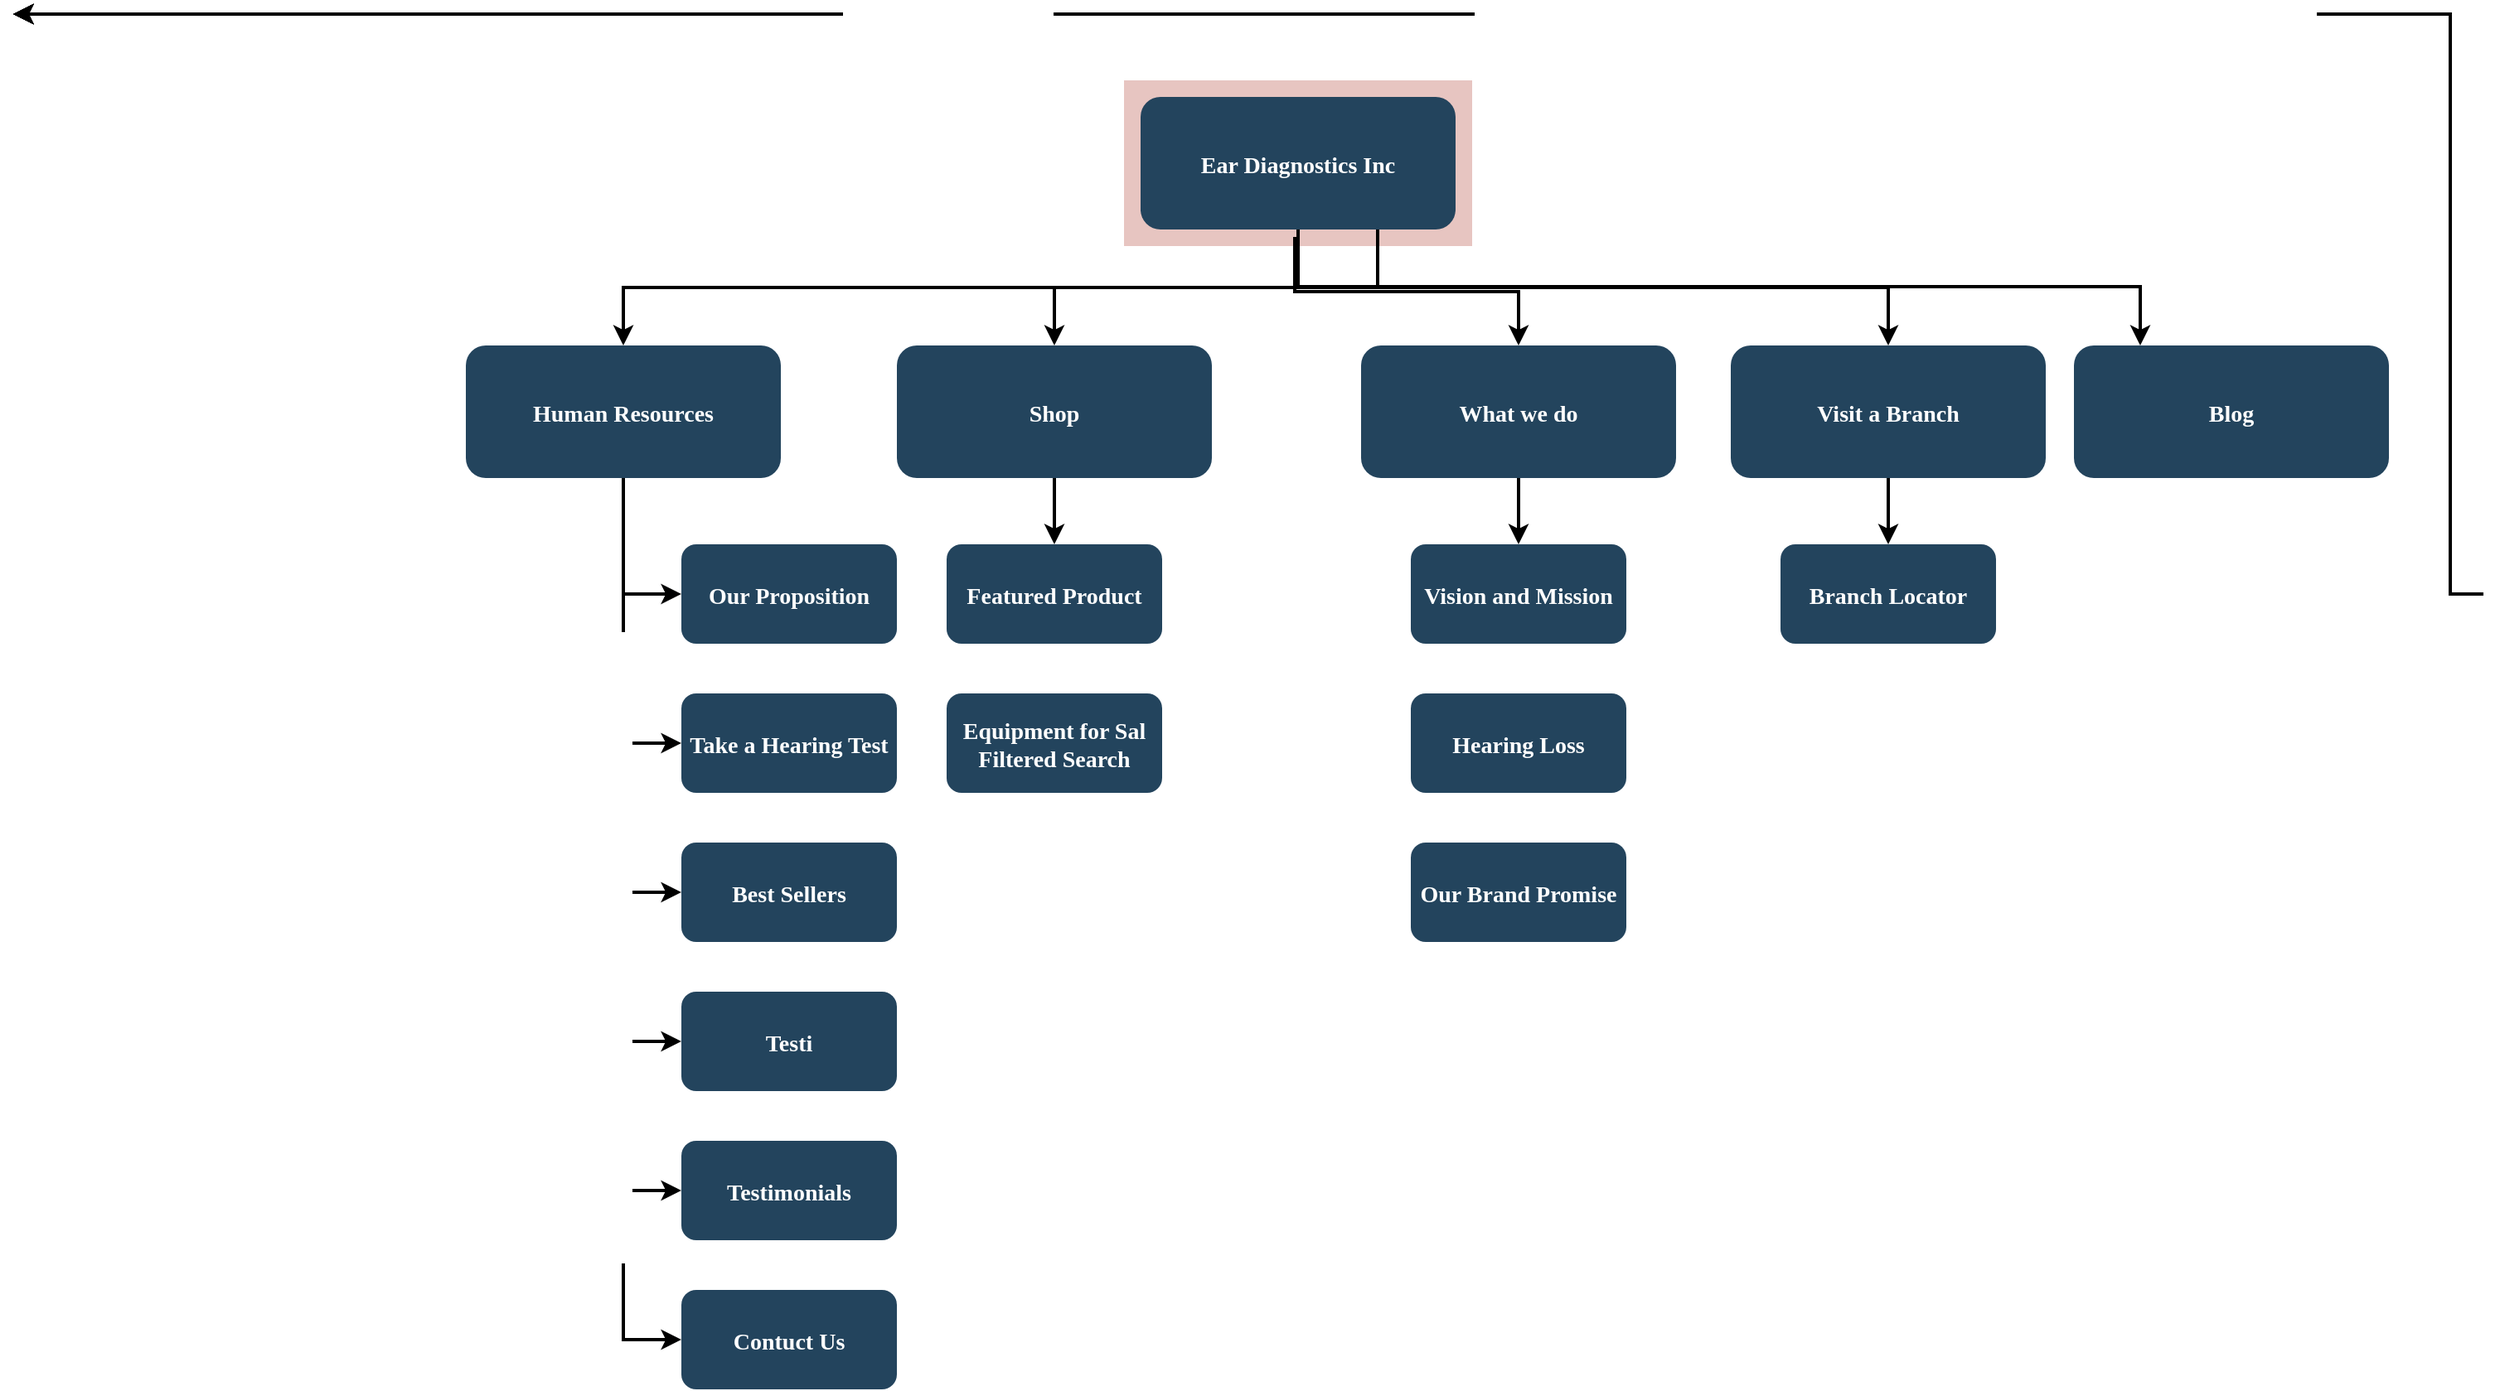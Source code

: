 <mxfile version="20.8.22" type="github">
  <diagram name="Page-1" id="2c0d36ab-eaac-3732-788b-9136903baeff">
    <mxGraphModel dx="1363" dy="823" grid="1" gridSize="10" guides="1" tooltips="1" connect="1" arrows="1" fold="1" page="1" pageScale="1.5" pageWidth="1169" pageHeight="827" background="none" math="0" shadow="0">
      <root>
        <mxCell id="0" />
        <mxCell id="1" parent="0" />
        <mxCell id="123" value="" style="fillColor=#AE4132;strokeColor=none;opacity=30;" parent="1" vertex="1">
          <mxGeometry x="747" y="175.5" width="210" height="100.0" as="geometry" />
        </mxCell>
        <mxCell id="2" value="Ear Diagnostics Inc" style="rounded=1;fillColor=#23445D;gradientColor=none;strokeColor=none;fontColor=#FFFFFF;fontStyle=1;fontFamily=Tahoma;fontSize=14" parent="1" vertex="1">
          <mxGeometry x="757" y="185.5" width="190" height="80" as="geometry" />
        </mxCell>
        <mxCell id="4" value="Visit a Branch" style="rounded=1;fillColor=#23445D;gradientColor=none;strokeColor=none;fontColor=#FFFFFF;fontStyle=1;fontFamily=Tahoma;fontSize=14" parent="1" vertex="1">
          <mxGeometry x="1113.0" y="335.5" width="190" height="80" as="geometry" />
        </mxCell>
        <mxCell id="9" value="" style="edgeStyle=elbowEdgeStyle;elbow=vertical;strokeWidth=2;rounded=0" parent="1" source="2" target="4" edge="1">
          <mxGeometry x="337" y="215.5" width="100" height="100" as="geometry">
            <mxPoint x="337" y="315.5" as="sourcePoint" />
            <mxPoint x="437" y="215.5" as="targetPoint" />
          </mxGeometry>
        </mxCell>
        <mxCell id="10" value="What we do" style="rounded=1;fillColor=#23445D;gradientColor=none;strokeColor=none;fontColor=#FFFFFF;fontStyle=1;fontFamily=Tahoma;fontSize=14" parent="1" vertex="1">
          <mxGeometry x="890" y="335.5" width="190" height="80" as="geometry" />
        </mxCell>
        <mxCell id="12" value="Shop" style="rounded=1;fillColor=#23445D;gradientColor=none;strokeColor=none;fontColor=#FFFFFF;fontStyle=1;fontFamily=Tahoma;fontSize=14" parent="1" vertex="1">
          <mxGeometry x="610.0" y="335.5" width="190" height="80" as="geometry" />
        </mxCell>
        <mxCell id="13" value="Human Resources" style="rounded=1;fillColor=#23445D;gradientColor=none;strokeColor=none;fontColor=#FFFFFF;fontStyle=1;fontFamily=Tahoma;fontSize=14" parent="1" vertex="1">
          <mxGeometry x="350" y="335.5" width="190" height="80" as="geometry" />
        </mxCell>
        <mxCell id="16" value="Our Proposition" style="rounded=1;fillColor=#23445D;gradientColor=none;strokeColor=none;fontColor=#FFFFFF;fontStyle=1;fontFamily=Tahoma;fontSize=14" parent="1" vertex="1">
          <mxGeometry x="480" y="455.5" width="130" height="60" as="geometry" />
        </mxCell>
        <mxCell id="17" value="Take a Hearing Test" style="rounded=1;fillColor=#23445D;gradientColor=none;strokeColor=none;fontColor=#FFFFFF;fontStyle=1;fontFamily=Tahoma;fontSize=14" parent="1" vertex="1">
          <mxGeometry x="480" y="545.5" width="130" height="60" as="geometry" />
        </mxCell>
        <mxCell id="18" value="Best Sellers" style="rounded=1;fillColor=#23445D;gradientColor=none;strokeColor=none;fontColor=#FFFFFF;fontStyle=1;fontFamily=Tahoma;fontSize=14" parent="1" vertex="1">
          <mxGeometry x="480" y="635.5" width="130" height="60" as="geometry" />
        </mxCell>
        <mxCell id="19" value="Testi" style="rounded=1;fillColor=#23445D;gradientColor=none;strokeColor=none;fontColor=#FFFFFF;fontStyle=1;fontFamily=Tahoma;fontSize=14" parent="1" vertex="1">
          <mxGeometry x="480" y="725.5" width="130" height="60" as="geometry" />
        </mxCell>
        <mxCell id="20" value="Testimonials" style="rounded=1;fillColor=#23445D;gradientColor=none;strokeColor=none;fontColor=#FFFFFF;fontStyle=1;fontFamily=Tahoma;fontSize=14" parent="1" vertex="1">
          <mxGeometry x="480" y="815.5" width="130" height="60" as="geometry" />
        </mxCell>
        <mxCell id="23" value="Contuct Us" style="rounded=1;fillColor=#23445D;gradientColor=none;strokeColor=none;fontColor=#FFFFFF;fontStyle=1;fontFamily=Tahoma;fontSize=14" parent="1" vertex="1">
          <mxGeometry x="480" y="905.5" width="130" height="60" as="geometry" />
        </mxCell>
        <mxCell id="29" value="Featured Product" style="rounded=1;fillColor=#23445D;gradientColor=none;strokeColor=none;fontColor=#FFFFFF;fontStyle=1;fontFamily=Tahoma;fontSize=14" parent="1" vertex="1">
          <mxGeometry x="640" y="455.5" width="130" height="60" as="geometry" />
        </mxCell>
        <mxCell id="30" value="Equipment for Sal&#xa;Filtered Search" style="rounded=1;fillColor=#23445D;gradientColor=none;strokeColor=none;fontColor=#FFFFFF;fontStyle=1;fontFamily=Tahoma;fontSize=14" parent="1" vertex="1">
          <mxGeometry x="640" y="545.5" width="130" height="60" as="geometry" />
        </mxCell>
        <mxCell id="41" value="Vision and Mission" style="rounded=1;fillColor=#23445D;gradientColor=none;strokeColor=none;fontColor=#FFFFFF;fontStyle=1;fontFamily=Tahoma;fontSize=14" parent="1" vertex="1">
          <mxGeometry x="920" y="455.5" width="130" height="60" as="geometry" />
        </mxCell>
        <mxCell id="42" value="Hearing Loss" style="rounded=1;fillColor=#23445D;gradientColor=none;strokeColor=none;fontColor=#FFFFFF;fontStyle=1;fontFamily=Tahoma;fontSize=14" parent="1" vertex="1">
          <mxGeometry x="920" y="545.5" width="130" height="60" as="geometry" />
        </mxCell>
        <mxCell id="43" value="Our Brand Promise" style="rounded=1;fillColor=#23445D;gradientColor=none;strokeColor=none;fontColor=#FFFFFF;fontStyle=1;fontFamily=Tahoma;fontSize=14" parent="1" vertex="1">
          <mxGeometry x="920" y="635.5" width="130" height="60" as="geometry" />
        </mxCell>
        <mxCell id="48" value="Branch Locator" style="rounded=1;fillColor=#23445D;gradientColor=none;strokeColor=none;fontColor=#FFFFFF;fontStyle=1;fontFamily=Tahoma;fontSize=14" parent="1" vertex="1">
          <mxGeometry x="1143" y="455.5" width="130" height="60" as="geometry" />
        </mxCell>
        <mxCell id="59" value="" style="edgeStyle=elbowEdgeStyle;elbow=vertical;strokeWidth=2;rounded=0" parent="1" target="12" edge="1">
          <mxGeometry x="395" y="225.5" width="100" height="100" as="geometry">
            <mxPoint x="900" y="265.5" as="sourcePoint" />
            <mxPoint x="1515.0" y="345.5" as="targetPoint" />
          </mxGeometry>
        </mxCell>
        <mxCell id="61" value="" style="edgeStyle=elbowEdgeStyle;elbow=vertical;strokeWidth=2;rounded=0" parent="1" source="2" target="13" edge="1">
          <mxGeometry x="-23" y="135.5" width="100" height="100" as="geometry">
            <mxPoint x="-23" y="235.5" as="sourcePoint" />
            <mxPoint x="77" y="135.5" as="targetPoint" />
          </mxGeometry>
        </mxCell>
        <mxCell id="64" value="" style="edgeStyle=elbowEdgeStyle;elbow=horizontal;strokeWidth=2;rounded=0" parent="1" source="13" target="16" edge="1">
          <mxGeometry x="220" y="135.5" width="100" height="100" as="geometry">
            <mxPoint x="220" y="235.5" as="sourcePoint" />
            <mxPoint x="320" y="135.5" as="targetPoint" />
            <Array as="points">
              <mxPoint x="445" y="435.5" />
            </Array>
          </mxGeometry>
        </mxCell>
        <mxCell id="65" value="" style="edgeStyle=elbowEdgeStyle;elbow=horizontal;strokeWidth=2;rounded=0" parent="1" source="13" target="17" edge="1">
          <mxGeometry x="220" y="135.5" width="100" height="100" as="geometry">
            <mxPoint x="220" y="235.5" as="sourcePoint" />
            <mxPoint x="320" y="135.5" as="targetPoint" />
            <Array as="points">
              <mxPoint x="445" y="475.5" />
            </Array>
          </mxGeometry>
        </mxCell>
        <mxCell id="66" value="" style="edgeStyle=elbowEdgeStyle;elbow=horizontal;strokeWidth=2;rounded=0" parent="1" source="13" target="18" edge="1">
          <mxGeometry x="220" y="135.5" width="100" height="100" as="geometry">
            <mxPoint x="220" y="235.5" as="sourcePoint" />
            <mxPoint x="320" y="135.5" as="targetPoint" />
            <Array as="points">
              <mxPoint x="445" y="525.5" />
            </Array>
          </mxGeometry>
        </mxCell>
        <mxCell id="67" value="" style="edgeStyle=elbowEdgeStyle;elbow=horizontal;strokeWidth=2;rounded=0" parent="1" source="13" target="19" edge="1">
          <mxGeometry x="220" y="135.5" width="100" height="100" as="geometry">
            <mxPoint x="220" y="235.5" as="sourcePoint" />
            <mxPoint x="320" y="135.5" as="targetPoint" />
            <Array as="points">
              <mxPoint x="445" y="575.5" />
            </Array>
          </mxGeometry>
        </mxCell>
        <mxCell id="68" value="" style="edgeStyle=elbowEdgeStyle;elbow=horizontal;strokeWidth=2;rounded=0" parent="1" source="13" target="20" edge="1">
          <mxGeometry x="220" y="135.5" width="100" height="100" as="geometry">
            <mxPoint x="220" y="235.5" as="sourcePoint" />
            <mxPoint x="320" y="135.5" as="targetPoint" />
            <Array as="points">
              <mxPoint x="445" y="615.5" />
            </Array>
          </mxGeometry>
        </mxCell>
        <mxCell id="69" value="" style="edgeStyle=elbowEdgeStyle;elbow=horizontal;strokeWidth=2;rounded=0" parent="1" source="13" target="23" edge="1">
          <mxGeometry x="220" y="135.5" width="100" height="100" as="geometry">
            <mxPoint x="220" y="235.5" as="sourcePoint" />
            <mxPoint x="320" y="135.5" as="targetPoint" />
            <Array as="points">
              <mxPoint x="445" y="665.5" />
            </Array>
          </mxGeometry>
        </mxCell>
        <mxCell id="90" value="" style="edgeStyle=elbowEdgeStyle;elbow=horizontal;strokeWidth=2;rounded=0" parent="1" target="53" edge="1">
          <mxGeometry x="-23" y="135.5" width="100" height="100" as="geometry">
            <mxPoint x="1567.0" y="485.5" as="sourcePoint" />
            <mxPoint x="77" y="135.5" as="targetPoint" />
            <Array as="points">
              <mxPoint x="1547" y="535.5" />
            </Array>
          </mxGeometry>
        </mxCell>
        <mxCell id="91" value="" style="edgeStyle=elbowEdgeStyle;elbow=horizontal;strokeWidth=2;rounded=0" parent="1" target="54" edge="1">
          <mxGeometry x="-23" y="135.5" width="100" height="100" as="geometry">
            <mxPoint x="1567.0" y="485.5" as="sourcePoint" />
            <mxPoint x="77" y="135.5" as="targetPoint" />
            <Array as="points">
              <mxPoint x="1547" y="575.5" />
            </Array>
          </mxGeometry>
        </mxCell>
        <mxCell id="92" value="" style="edgeStyle=elbowEdgeStyle;elbow=horizontal;strokeWidth=2;rounded=0" parent="1" target="55" edge="1">
          <mxGeometry x="-23" y="135.5" width="100" height="100" as="geometry">
            <mxPoint x="1567.0" y="485.5" as="sourcePoint" />
            <mxPoint x="77" y="135.5" as="targetPoint" />
            <Array as="points">
              <mxPoint x="1547" y="625.5" />
            </Array>
          </mxGeometry>
        </mxCell>
        <mxCell id="93" value="" style="edgeStyle=elbowEdgeStyle;elbow=horizontal;strokeWidth=2;rounded=0" parent="1" target="56" edge="1">
          <mxGeometry x="-23" y="135.5" width="100" height="100" as="geometry">
            <mxPoint x="1567.0" y="485.5" as="sourcePoint" />
            <mxPoint x="77" y="135.5" as="targetPoint" />
            <Array as="points">
              <mxPoint x="1547" y="675.5" />
            </Array>
          </mxGeometry>
        </mxCell>
        <mxCell id="94" value="" style="edgeStyle=elbowEdgeStyle;elbow=horizontal;strokeWidth=2;rounded=0" parent="1" target="57" edge="1">
          <mxGeometry x="-23" y="135.5" width="100" height="100" as="geometry">
            <mxPoint x="1567.0" y="485.5" as="sourcePoint" />
            <mxPoint x="77" y="135.5" as="targetPoint" />
            <Array as="points">
              <mxPoint x="1547" y="725.5" />
            </Array>
          </mxGeometry>
        </mxCell>
        <mxCell id="95" value="" style="edgeStyle=elbowEdgeStyle;elbow=horizontal;strokeWidth=2;rounded=0" parent="1" target="58" edge="1">
          <mxGeometry x="-23" y="135.5" width="100" height="100" as="geometry">
            <mxPoint x="1567.0" y="485.5" as="sourcePoint" />
            <mxPoint x="77" y="135.5" as="targetPoint" />
            <Array as="points">
              <mxPoint x="1547" y="765.5" />
            </Array>
          </mxGeometry>
        </mxCell>
        <mxCell id="101" value="" style="edgeStyle=elbowEdgeStyle;elbow=vertical;strokeWidth=2;rounded=0" parent="1" source="12" target="29" edge="1">
          <mxGeometry x="25" y="135.5" width="100" height="100" as="geometry">
            <mxPoint x="25" y="235.5" as="sourcePoint" />
            <mxPoint x="125" y="135.5" as="targetPoint" />
          </mxGeometry>
        </mxCell>
        <mxCell id="103" value="" style="edgeStyle=elbowEdgeStyle;elbow=vertical;strokeWidth=2;rounded=0" parent="1" source="10" edge="1">
          <mxGeometry x="-80" y="135.5" width="100" height="100" as="geometry">
            <mxPoint x="-80" y="235.5" as="sourcePoint" />
            <mxPoint x="985" y="455.5" as="targetPoint" />
          </mxGeometry>
        </mxCell>
        <mxCell id="104" value="" style="edgeStyle=elbowEdgeStyle;elbow=vertical;strokeWidth=2;rounded=0" parent="1" source="4" target="48" edge="1">
          <mxGeometry x="-272" y="135.5" width="100" height="100" as="geometry">
            <mxPoint x="-272" y="235.5" as="sourcePoint" />
            <mxPoint x="-172" y="135.5" as="targetPoint" />
          </mxGeometry>
        </mxCell>
        <mxCell id="gqpiEtE3vrDKnxNDt-fq-123" value="Blog" style="rounded=1;fillColor=#23445D;gradientColor=none;strokeColor=none;fontColor=#FFFFFF;fontStyle=1;fontFamily=Tahoma;fontSize=14" vertex="1" parent="1">
          <mxGeometry x="1320.0" y="335.5" width="190" height="80" as="geometry" />
        </mxCell>
        <mxCell id="gqpiEtE3vrDKnxNDt-fq-132" value="" style="edgeStyle=elbowEdgeStyle;elbow=vertical;strokeWidth=2;rounded=0" edge="1" parent="1" target="gqpiEtE3vrDKnxNDt-fq-123">
          <mxGeometry x="335" y="225" width="100" height="100" as="geometry">
            <mxPoint x="850" y="275.5" as="sourcePoint" />
            <mxPoint x="1263" y="345.5" as="targetPoint" />
            <Array as="points">
              <mxPoint x="1360" y="300" />
            </Array>
          </mxGeometry>
        </mxCell>
        <mxCell id="gqpiEtE3vrDKnxNDt-fq-133" value="" style="edgeStyle=elbowEdgeStyle;elbow=vertical;strokeWidth=2;rounded=0;entryX=0.5;entryY=0;entryDx=0;entryDy=0;" edge="1" parent="1" target="10">
          <mxGeometry x="345" y="235" width="100" height="100" as="geometry">
            <mxPoint x="850" y="270" as="sourcePoint" />
            <mxPoint x="1482" y="346" as="targetPoint" />
            <Array as="points" />
          </mxGeometry>
        </mxCell>
      </root>
    </mxGraphModel>
  </diagram>
</mxfile>
